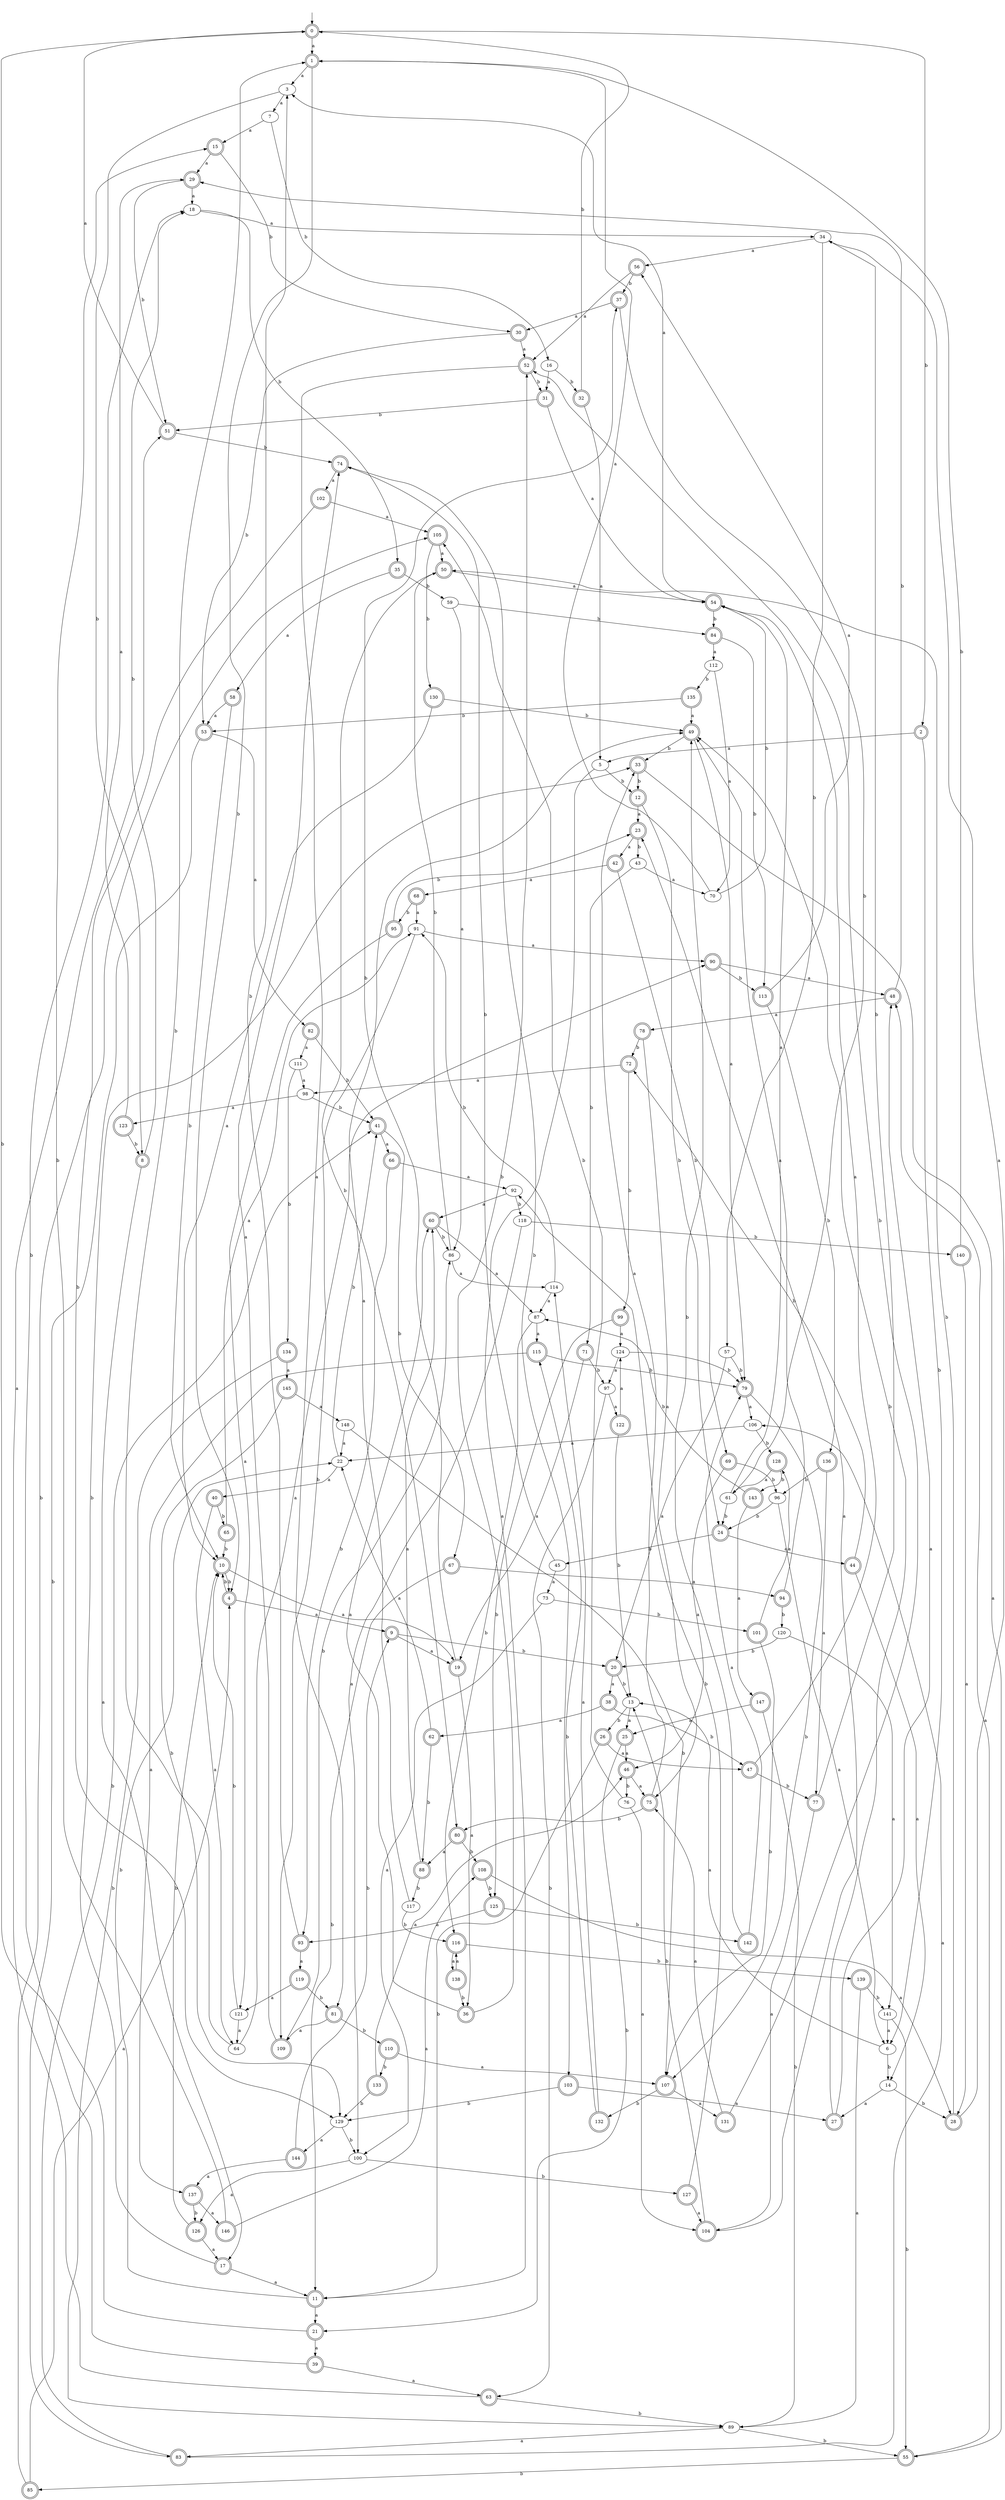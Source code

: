 digraph RandomDFA {
  __start0 [label="", shape=none];
  __start0 -> 0 [label=""];
  0 [shape=circle] [shape=doublecircle]
  0 -> 1 [label="a"]
  0 -> 2 [label="b"]
  1 [shape=doublecircle]
  1 -> 3 [label="a"]
  1 -> 4 [label="b"]
  2 [shape=doublecircle]
  2 -> 5 [label="a"]
  2 -> 6 [label="b"]
  3
  3 -> 7 [label="a"]
  3 -> 8 [label="b"]
  4 [shape=doublecircle]
  4 -> 9 [label="a"]
  4 -> 10 [label="b"]
  5
  5 -> 11 [label="a"]
  5 -> 12 [label="b"]
  6
  6 -> 13 [label="a"]
  6 -> 14 [label="b"]
  7
  7 -> 15 [label="a"]
  7 -> 16 [label="b"]
  8 [shape=doublecircle]
  8 -> 17 [label="a"]
  8 -> 18 [label="b"]
  9 [shape=doublecircle]
  9 -> 19 [label="a"]
  9 -> 20 [label="b"]
  10 [shape=doublecircle]
  10 -> 19 [label="a"]
  10 -> 4 [label="b"]
  11 [shape=doublecircle]
  11 -> 21 [label="a"]
  11 -> 22 [label="b"]
  12 [shape=doublecircle]
  12 -> 23 [label="a"]
  12 -> 24 [label="b"]
  13
  13 -> 25 [label="a"]
  13 -> 26 [label="b"]
  14
  14 -> 27 [label="a"]
  14 -> 28 [label="b"]
  15 [shape=doublecircle]
  15 -> 29 [label="a"]
  15 -> 30 [label="b"]
  16
  16 -> 31 [label="a"]
  16 -> 32 [label="b"]
  17 [shape=doublecircle]
  17 -> 11 [label="a"]
  17 -> 33 [label="b"]
  18
  18 -> 34 [label="a"]
  18 -> 35 [label="b"]
  19 [shape=doublecircle]
  19 -> 36 [label="a"]
  19 -> 37 [label="b"]
  20 [shape=doublecircle]
  20 -> 38 [label="a"]
  20 -> 13 [label="b"]
  21 [shape=doublecircle]
  21 -> 39 [label="a"]
  21 -> 0 [label="b"]
  22
  22 -> 40 [label="a"]
  22 -> 41 [label="b"]
  23 [shape=doublecircle]
  23 -> 42 [label="a"]
  23 -> 43 [label="b"]
  24 [shape=doublecircle]
  24 -> 44 [label="a"]
  24 -> 45 [label="b"]
  25 [shape=doublecircle]
  25 -> 46 [label="a"]
  25 -> 21 [label="b"]
  26 [shape=doublecircle]
  26 -> 47 [label="a"]
  26 -> 11 [label="b"]
  27 [shape=doublecircle]
  27 -> 48 [label="a"]
  27 -> 49 [label="b"]
  28 [shape=doublecircle]
  28 -> 34 [label="a"]
  28 -> 50 [label="b"]
  29 [shape=doublecircle]
  29 -> 18 [label="a"]
  29 -> 51 [label="b"]
  30 [shape=doublecircle]
  30 -> 52 [label="a"]
  30 -> 53 [label="b"]
  31 [shape=doublecircle]
  31 -> 54 [label="a"]
  31 -> 51 [label="b"]
  32 [shape=doublecircle]
  32 -> 5 [label="a"]
  32 -> 0 [label="b"]
  33 [shape=doublecircle]
  33 -> 55 [label="a"]
  33 -> 12 [label="b"]
  34
  34 -> 56 [label="a"]
  34 -> 57 [label="b"]
  35 [shape=doublecircle]
  35 -> 58 [label="a"]
  35 -> 59 [label="b"]
  36 [shape=doublecircle]
  36 -> 60 [label="a"]
  36 -> 52 [label="b"]
  37 [shape=doublecircle]
  37 -> 30 [label="a"]
  37 -> 61 [label="b"]
  38 [shape=doublecircle]
  38 -> 62 [label="a"]
  38 -> 47 [label="b"]
  39 [shape=doublecircle]
  39 -> 63 [label="a"]
  39 -> 18 [label="b"]
  40 [shape=doublecircle]
  40 -> 64 [label="a"]
  40 -> 65 [label="b"]
  41 [shape=doublecircle]
  41 -> 66 [label="a"]
  41 -> 67 [label="b"]
  42 [shape=doublecircle]
  42 -> 68 [label="a"]
  42 -> 69 [label="b"]
  43
  43 -> 70 [label="a"]
  43 -> 71 [label="b"]
  44 [shape=doublecircle]
  44 -> 14 [label="a"]
  44 -> 72 [label="b"]
  45
  45 -> 73 [label="a"]
  45 -> 74 [label="b"]
  46 [shape=doublecircle]
  46 -> 75 [label="a"]
  46 -> 76 [label="b"]
  47 [shape=doublecircle]
  47 -> 54 [label="a"]
  47 -> 77 [label="b"]
  48 [shape=doublecircle]
  48 -> 78 [label="a"]
  48 -> 29 [label="b"]
  49 [shape=doublecircle]
  49 -> 79 [label="a"]
  49 -> 33 [label="b"]
  50 [shape=doublecircle]
  50 -> 54 [label="a"]
  50 -> 80 [label="b"]
  51 [shape=doublecircle]
  51 -> 0 [label="a"]
  51 -> 74 [label="b"]
  52 [shape=doublecircle]
  52 -> 81 [label="a"]
  52 -> 31 [label="b"]
  53 [shape=doublecircle]
  53 -> 82 [label="a"]
  53 -> 83 [label="b"]
  54 [shape=doublecircle]
  54 -> 3 [label="a"]
  54 -> 84 [label="b"]
  55 [shape=doublecircle]
  55 -> 48 [label="a"]
  55 -> 85 [label="b"]
  56 [shape=doublecircle]
  56 -> 52 [label="a"]
  56 -> 37 [label="b"]
  57
  57 -> 20 [label="a"]
  57 -> 79 [label="b"]
  58 [shape=doublecircle]
  58 -> 53 [label="a"]
  58 -> 10 [label="b"]
  59
  59 -> 86 [label="a"]
  59 -> 84 [label="b"]
  60 [shape=doublecircle]
  60 -> 87 [label="a"]
  60 -> 86 [label="b"]
  61
  61 -> 54 [label="a"]
  61 -> 24 [label="b"]
  62 [shape=doublecircle]
  62 -> 22 [label="a"]
  62 -> 88 [label="b"]
  63 [shape=doublecircle]
  63 -> 51 [label="a"]
  63 -> 89 [label="b"]
  64
  64 -> 90 [label="a"]
  64 -> 1 [label="b"]
  65 [shape=doublecircle]
  65 -> 91 [label="a"]
  65 -> 10 [label="b"]
  66 [shape=doublecircle]
  66 -> 92 [label="a"]
  66 -> 93 [label="b"]
  67 [shape=doublecircle]
  67 -> 94 [label="a"]
  67 -> 11 [label="b"]
  68 [shape=doublecircle]
  68 -> 91 [label="a"]
  68 -> 95 [label="b"]
  69 [shape=doublecircle]
  69 -> 46 [label="a"]
  69 -> 96 [label="b"]
  70
  70 -> 1 [label="a"]
  70 -> 54 [label="b"]
  71 [shape=doublecircle]
  71 -> 19 [label="a"]
  71 -> 97 [label="b"]
  72 [shape=doublecircle]
  72 -> 98 [label="a"]
  72 -> 99 [label="b"]
  73
  73 -> 100 [label="a"]
  73 -> 101 [label="b"]
  74 [shape=doublecircle]
  74 -> 102 [label="a"]
  74 -> 103 [label="b"]
  75 [shape=doublecircle]
  75 -> 33 [label="a"]
  75 -> 80 [label="b"]
  76
  76 -> 104 [label="a"]
  76 -> 105 [label="b"]
  77 [shape=doublecircle]
  77 -> 104 [label="a"]
  77 -> 34 [label="b"]
  78 [shape=doublecircle]
  78 -> 75 [label="a"]
  78 -> 72 [label="b"]
  79 [shape=doublecircle]
  79 -> 106 [label="a"]
  79 -> 107 [label="b"]
  80 [shape=doublecircle]
  80 -> 88 [label="a"]
  80 -> 108 [label="b"]
  81 [shape=doublecircle]
  81 -> 109 [label="a"]
  81 -> 110 [label="b"]
  82 [shape=doublecircle]
  82 -> 111 [label="a"]
  82 -> 41 [label="b"]
  83 [shape=doublecircle]
  83 -> 106 [label="a"]
  83 -> 41 [label="b"]
  84 [shape=doublecircle]
  84 -> 112 [label="a"]
  84 -> 113 [label="b"]
  85 [shape=doublecircle]
  85 -> 4 [label="a"]
  85 -> 105 [label="b"]
  86
  86 -> 114 [label="a"]
  86 -> 50 [label="b"]
  87
  87 -> 115 [label="a"]
  87 -> 116 [label="b"]
  88 [shape=doublecircle]
  88 -> 60 [label="a"]
  88 -> 117 [label="b"]
  89
  89 -> 83 [label="a"]
  89 -> 55 [label="b"]
  90 [shape=doublecircle]
  90 -> 48 [label="a"]
  90 -> 113 [label="b"]
  91
  91 -> 90 [label="a"]
  91 -> 109 [label="b"]
  92
  92 -> 60 [label="a"]
  92 -> 118 [label="b"]
  93 [shape=doublecircle]
  93 -> 119 [label="a"]
  93 -> 3 [label="b"]
  94 [shape=doublecircle]
  94 -> 49 [label="a"]
  94 -> 120 [label="b"]
  95 [shape=doublecircle]
  95 -> 121 [label="a"]
  95 -> 23 [label="b"]
  96
  96 -> 6 [label="a"]
  96 -> 24 [label="b"]
  97
  97 -> 122 [label="a"]
  97 -> 63 [label="b"]
  98
  98 -> 123 [label="a"]
  98 -> 41 [label="b"]
  99 [shape=doublecircle]
  99 -> 124 [label="a"]
  99 -> 125 [label="b"]
  100
  100 -> 126 [label="a"]
  100 -> 127 [label="b"]
  101 [shape=doublecircle]
  101 -> 128 [label="a"]
  101 -> 107 [label="b"]
  102 [shape=doublecircle]
  102 -> 105 [label="a"]
  102 -> 129 [label="b"]
  103 [shape=doublecircle]
  103 -> 27 [label="a"]
  103 -> 129 [label="b"]
  104 [shape=doublecircle]
  104 -> 23 [label="a"]
  104 -> 13 [label="b"]
  105 [shape=doublecircle]
  105 -> 50 [label="a"]
  105 -> 130 [label="b"]
  106
  106 -> 22 [label="a"]
  106 -> 128 [label="b"]
  107 [shape=doublecircle]
  107 -> 131 [label="a"]
  107 -> 132 [label="b"]
  108 [shape=doublecircle]
  108 -> 28 [label="a"]
  108 -> 125 [label="b"]
  109 [shape=doublecircle]
  109 -> 74 [label="a"]
  109 -> 86 [label="b"]
  110 [shape=doublecircle]
  110 -> 107 [label="a"]
  110 -> 133 [label="b"]
  111
  111 -> 98 [label="a"]
  111 -> 134 [label="b"]
  112
  112 -> 70 [label="a"]
  112 -> 135 [label="b"]
  113 [shape=doublecircle]
  113 -> 56 [label="a"]
  113 -> 136 [label="b"]
  114
  114 -> 87 [label="a"]
  114 -> 91 [label="b"]
  115 [shape=doublecircle]
  115 -> 137 [label="a"]
  115 -> 79 [label="b"]
  116 [shape=doublecircle]
  116 -> 138 [label="a"]
  116 -> 139 [label="b"]
  117
  117 -> 49 [label="a"]
  117 -> 116 [label="b"]
  118
  118 -> 100 [label="a"]
  118 -> 140 [label="b"]
  119 [shape=doublecircle]
  119 -> 121 [label="a"]
  119 -> 81 [label="b"]
  120
  120 -> 141 [label="a"]
  120 -> 20 [label="b"]
  121
  121 -> 64 [label="a"]
  121 -> 10 [label="b"]
  122 [shape=doublecircle]
  122 -> 124 [label="a"]
  122 -> 13 [label="b"]
  123 [shape=doublecircle]
  123 -> 29 [label="a"]
  123 -> 8 [label="b"]
  124
  124 -> 97 [label="a"]
  124 -> 79 [label="b"]
  125 [shape=doublecircle]
  125 -> 93 [label="a"]
  125 -> 142 [label="b"]
  126 [shape=doublecircle]
  126 -> 17 [label="a"]
  126 -> 10 [label="b"]
  127 [shape=doublecircle]
  127 -> 104 [label="a"]
  127 -> 92 [label="b"]
  128 [shape=doublecircle]
  128 -> 61 [label="a"]
  128 -> 143 [label="b"]
  129
  129 -> 144 [label="a"]
  129 -> 100 [label="b"]
  130 [shape=doublecircle]
  130 -> 10 [label="a"]
  130 -> 49 [label="b"]
  131 [shape=doublecircle]
  131 -> 75 [label="a"]
  131 -> 52 [label="b"]
  132 [shape=doublecircle]
  132 -> 114 [label="a"]
  132 -> 115 [label="b"]
  133 [shape=doublecircle]
  133 -> 46 [label="a"]
  133 -> 129 [label="b"]
  134 [shape=doublecircle]
  134 -> 145 [label="a"]
  134 -> 89 [label="b"]
  135 [shape=doublecircle]
  135 -> 49 [label="a"]
  135 -> 53 [label="b"]
  136 [shape=doublecircle]
  136 -> 77 [label="a"]
  136 -> 96 [label="b"]
  137 [shape=doublecircle]
  137 -> 146 [label="a"]
  137 -> 126 [label="b"]
  138 [shape=doublecircle]
  138 -> 116 [label="a"]
  138 -> 36 [label="b"]
  139 [shape=doublecircle]
  139 -> 89 [label="a"]
  139 -> 141 [label="b"]
  140 [shape=doublecircle]
  140 -> 28 [label="a"]
  140 -> 1 [label="b"]
  141
  141 -> 6 [label="a"]
  141 -> 55 [label="b"]
  142 [shape=doublecircle]
  142 -> 79 [label="a"]
  142 -> 49 [label="b"]
  143 [shape=doublecircle]
  143 -> 147 [label="a"]
  143 -> 87 [label="b"]
  144 [shape=doublecircle]
  144 -> 137 [label="a"]
  144 -> 9 [label="b"]
  145 [shape=doublecircle]
  145 -> 148 [label="a"]
  145 -> 129 [label="b"]
  146 [shape=doublecircle]
  146 -> 108 [label="a"]
  146 -> 15 [label="b"]
  147 [shape=doublecircle]
  147 -> 25 [label="a"]
  147 -> 89 [label="b"]
  148
  148 -> 22 [label="a"]
  148 -> 107 [label="b"]
}
